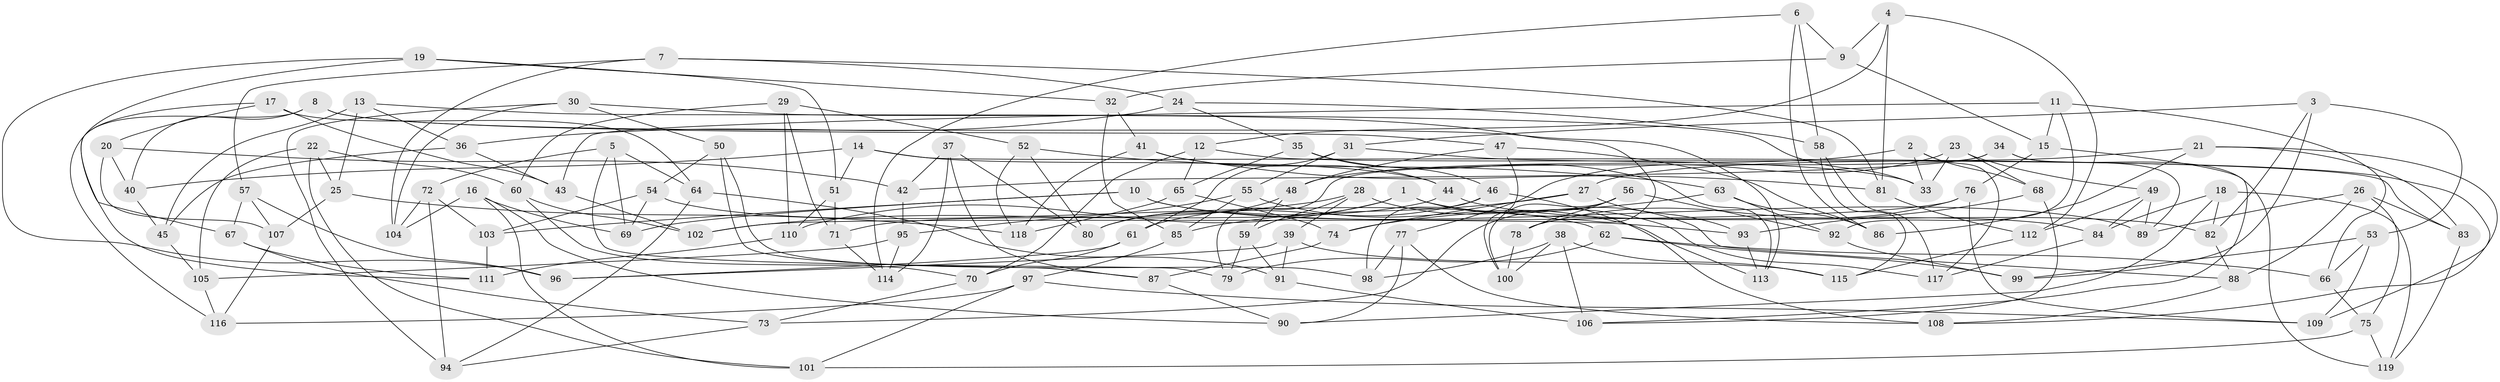 // coarse degree distribution, {4: 0.3424657534246575, 6: 0.5753424657534246, 5: 0.0547945205479452, 3: 0.0273972602739726}
// Generated by graph-tools (version 1.1) at 2025/42/03/06/25 10:42:24]
// undirected, 119 vertices, 238 edges
graph export_dot {
graph [start="1"]
  node [color=gray90,style=filled];
  1;
  2;
  3;
  4;
  5;
  6;
  7;
  8;
  9;
  10;
  11;
  12;
  13;
  14;
  15;
  16;
  17;
  18;
  19;
  20;
  21;
  22;
  23;
  24;
  25;
  26;
  27;
  28;
  29;
  30;
  31;
  32;
  33;
  34;
  35;
  36;
  37;
  38;
  39;
  40;
  41;
  42;
  43;
  44;
  45;
  46;
  47;
  48;
  49;
  50;
  51;
  52;
  53;
  54;
  55;
  56;
  57;
  58;
  59;
  60;
  61;
  62;
  63;
  64;
  65;
  66;
  67;
  68;
  69;
  70;
  71;
  72;
  73;
  74;
  75;
  76;
  77;
  78;
  79;
  80;
  81;
  82;
  83;
  84;
  85;
  86;
  87;
  88;
  89;
  90;
  91;
  92;
  93;
  94;
  95;
  96;
  97;
  98;
  99;
  100;
  101;
  102;
  103;
  104;
  105;
  106;
  107;
  108;
  109;
  110;
  111;
  112;
  113;
  114;
  115;
  116;
  117;
  118;
  119;
  1 -- 80;
  1 -- 88;
  1 -- 84;
  1 -- 110;
  2 -- 48;
  2 -- 117;
  2 -- 68;
  2 -- 33;
  3 -- 82;
  3 -- 99;
  3 -- 31;
  3 -- 53;
  4 -- 81;
  4 -- 9;
  4 -- 12;
  4 -- 112;
  5 -- 64;
  5 -- 79;
  5 -- 69;
  5 -- 72;
  6 -- 9;
  6 -- 114;
  6 -- 86;
  6 -- 58;
  7 -- 57;
  7 -- 24;
  7 -- 104;
  7 -- 81;
  8 -- 40;
  8 -- 47;
  8 -- 116;
  8 -- 113;
  9 -- 32;
  9 -- 15;
  10 -- 103;
  10 -- 69;
  10 -- 93;
  10 -- 89;
  11 -- 66;
  11 -- 15;
  11 -- 92;
  11 -- 43;
  12 -- 70;
  12 -- 109;
  12 -- 65;
  13 -- 25;
  13 -- 36;
  13 -- 33;
  13 -- 45;
  14 -- 83;
  14 -- 44;
  14 -- 40;
  14 -- 51;
  15 -- 76;
  15 -- 106;
  16 -- 90;
  16 -- 104;
  16 -- 101;
  16 -- 69;
  17 -- 64;
  17 -- 43;
  17 -- 20;
  17 -- 111;
  18 -- 119;
  18 -- 84;
  18 -- 90;
  18 -- 82;
  19 -- 51;
  19 -- 67;
  19 -- 32;
  19 -- 96;
  20 -- 40;
  20 -- 107;
  20 -- 42;
  21 -- 83;
  21 -- 86;
  21 -- 27;
  21 -- 108;
  22 -- 25;
  22 -- 60;
  22 -- 101;
  22 -- 105;
  23 -- 77;
  23 -- 49;
  23 -- 68;
  23 -- 33;
  24 -- 36;
  24 -- 35;
  24 -- 58;
  25 -- 107;
  25 -- 118;
  26 -- 83;
  26 -- 88;
  26 -- 89;
  26 -- 75;
  27 -- 85;
  27 -- 93;
  27 -- 74;
  28 -- 117;
  28 -- 39;
  28 -- 59;
  28 -- 102;
  29 -- 110;
  29 -- 71;
  29 -- 60;
  29 -- 52;
  30 -- 50;
  30 -- 94;
  30 -- 104;
  30 -- 78;
  31 -- 33;
  31 -- 61;
  31 -- 55;
  32 -- 85;
  32 -- 41;
  34 -- 79;
  34 -- 89;
  34 -- 42;
  34 -- 119;
  35 -- 46;
  35 -- 65;
  35 -- 113;
  36 -- 45;
  36 -- 43;
  37 -- 87;
  37 -- 80;
  37 -- 114;
  37 -- 42;
  38 -- 100;
  38 -- 98;
  38 -- 106;
  38 -- 115;
  39 -- 91;
  39 -- 96;
  39 -- 115;
  40 -- 45;
  41 -- 118;
  41 -- 44;
  41 -- 81;
  42 -- 95;
  43 -- 102;
  44 -- 82;
  44 -- 71;
  45 -- 105;
  46 -- 61;
  46 -- 108;
  46 -- 98;
  47 -- 86;
  47 -- 48;
  47 -- 100;
  48 -- 80;
  48 -- 59;
  49 -- 112;
  49 -- 84;
  49 -- 89;
  50 -- 54;
  50 -- 87;
  50 -- 98;
  51 -- 71;
  51 -- 110;
  52 -- 118;
  52 -- 63;
  52 -- 80;
  53 -- 66;
  53 -- 109;
  53 -- 99;
  54 -- 69;
  54 -- 103;
  54 -- 62;
  55 -- 85;
  55 -- 95;
  55 -- 113;
  56 -- 92;
  56 -- 78;
  56 -- 100;
  56 -- 73;
  57 -- 67;
  57 -- 96;
  57 -- 107;
  58 -- 115;
  58 -- 117;
  59 -- 79;
  59 -- 91;
  60 -- 102;
  60 -- 70;
  61 -- 96;
  61 -- 70;
  62 -- 79;
  62 -- 99;
  62 -- 66;
  63 -- 74;
  63 -- 86;
  63 -- 92;
  64 -- 91;
  64 -- 94;
  65 -- 118;
  65 -- 74;
  66 -- 75;
  67 -- 111;
  67 -- 73;
  68 -- 93;
  68 -- 106;
  70 -- 73;
  71 -- 114;
  72 -- 103;
  72 -- 94;
  72 -- 104;
  73 -- 94;
  74 -- 87;
  75 -- 101;
  75 -- 119;
  76 -- 102;
  76 -- 78;
  76 -- 109;
  77 -- 98;
  77 -- 108;
  77 -- 90;
  78 -- 100;
  81 -- 112;
  82 -- 88;
  83 -- 119;
  84 -- 117;
  85 -- 97;
  87 -- 90;
  88 -- 108;
  91 -- 106;
  92 -- 99;
  93 -- 113;
  95 -- 114;
  95 -- 105;
  97 -- 116;
  97 -- 101;
  97 -- 109;
  103 -- 111;
  105 -- 116;
  107 -- 116;
  110 -- 111;
  112 -- 115;
}
